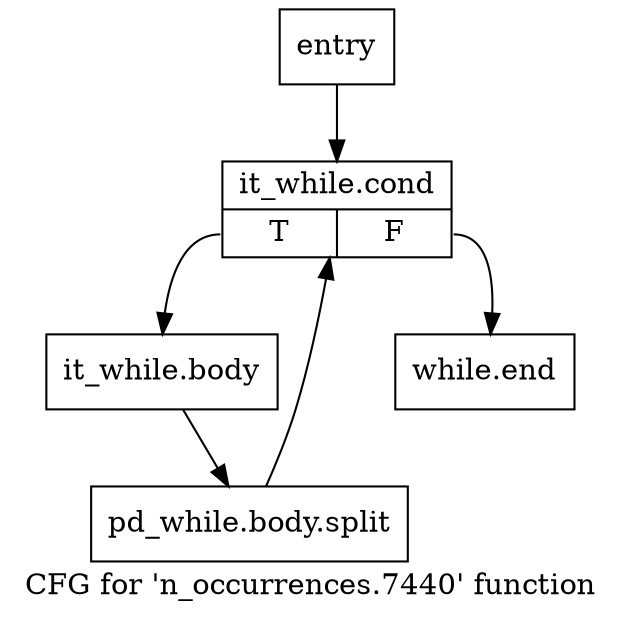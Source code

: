 digraph "CFG for 'n_occurrences.7440' function" {
	label="CFG for 'n_occurrences.7440' function";

	Node0x93dd4c0 [shape=record,label="{entry}"];
	Node0x93dd4c0 -> Node0x93dd510;
	Node0x93dd510 [shape=record,label="{it_while.cond|{<s0>T|<s1>F}}"];
	Node0x93dd510:s0 -> Node0x93dd560;
	Node0x93dd510:s1 -> Node0x93dd5b0;
	Node0x93dd560 [shape=record,label="{it_while.body}"];
	Node0x93dd560 -> Node0xecb01e0;
	Node0xecb01e0 [shape=record,label="{pd_while.body.split}"];
	Node0xecb01e0 -> Node0x93dd510;
	Node0x93dd5b0 [shape=record,label="{while.end}"];
}
